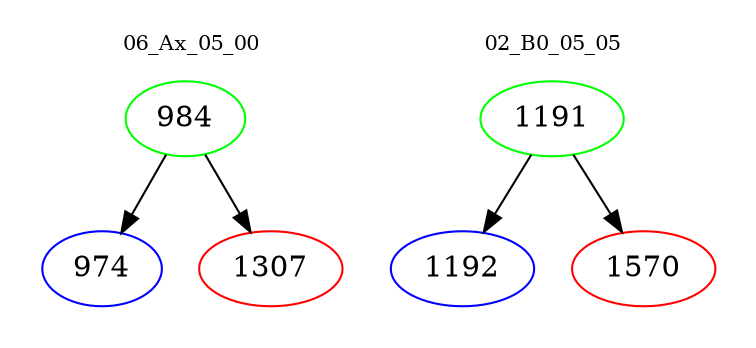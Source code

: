 digraph{
subgraph cluster_0 {
color = white
label = "06_Ax_05_00";
fontsize=10;
T0_984 [label="984", color="green"]
T0_984 -> T0_974 [color="black"]
T0_974 [label="974", color="blue"]
T0_984 -> T0_1307 [color="black"]
T0_1307 [label="1307", color="red"]
}
subgraph cluster_1 {
color = white
label = "02_B0_05_05";
fontsize=10;
T1_1191 [label="1191", color="green"]
T1_1191 -> T1_1192 [color="black"]
T1_1192 [label="1192", color="blue"]
T1_1191 -> T1_1570 [color="black"]
T1_1570 [label="1570", color="red"]
}
}
